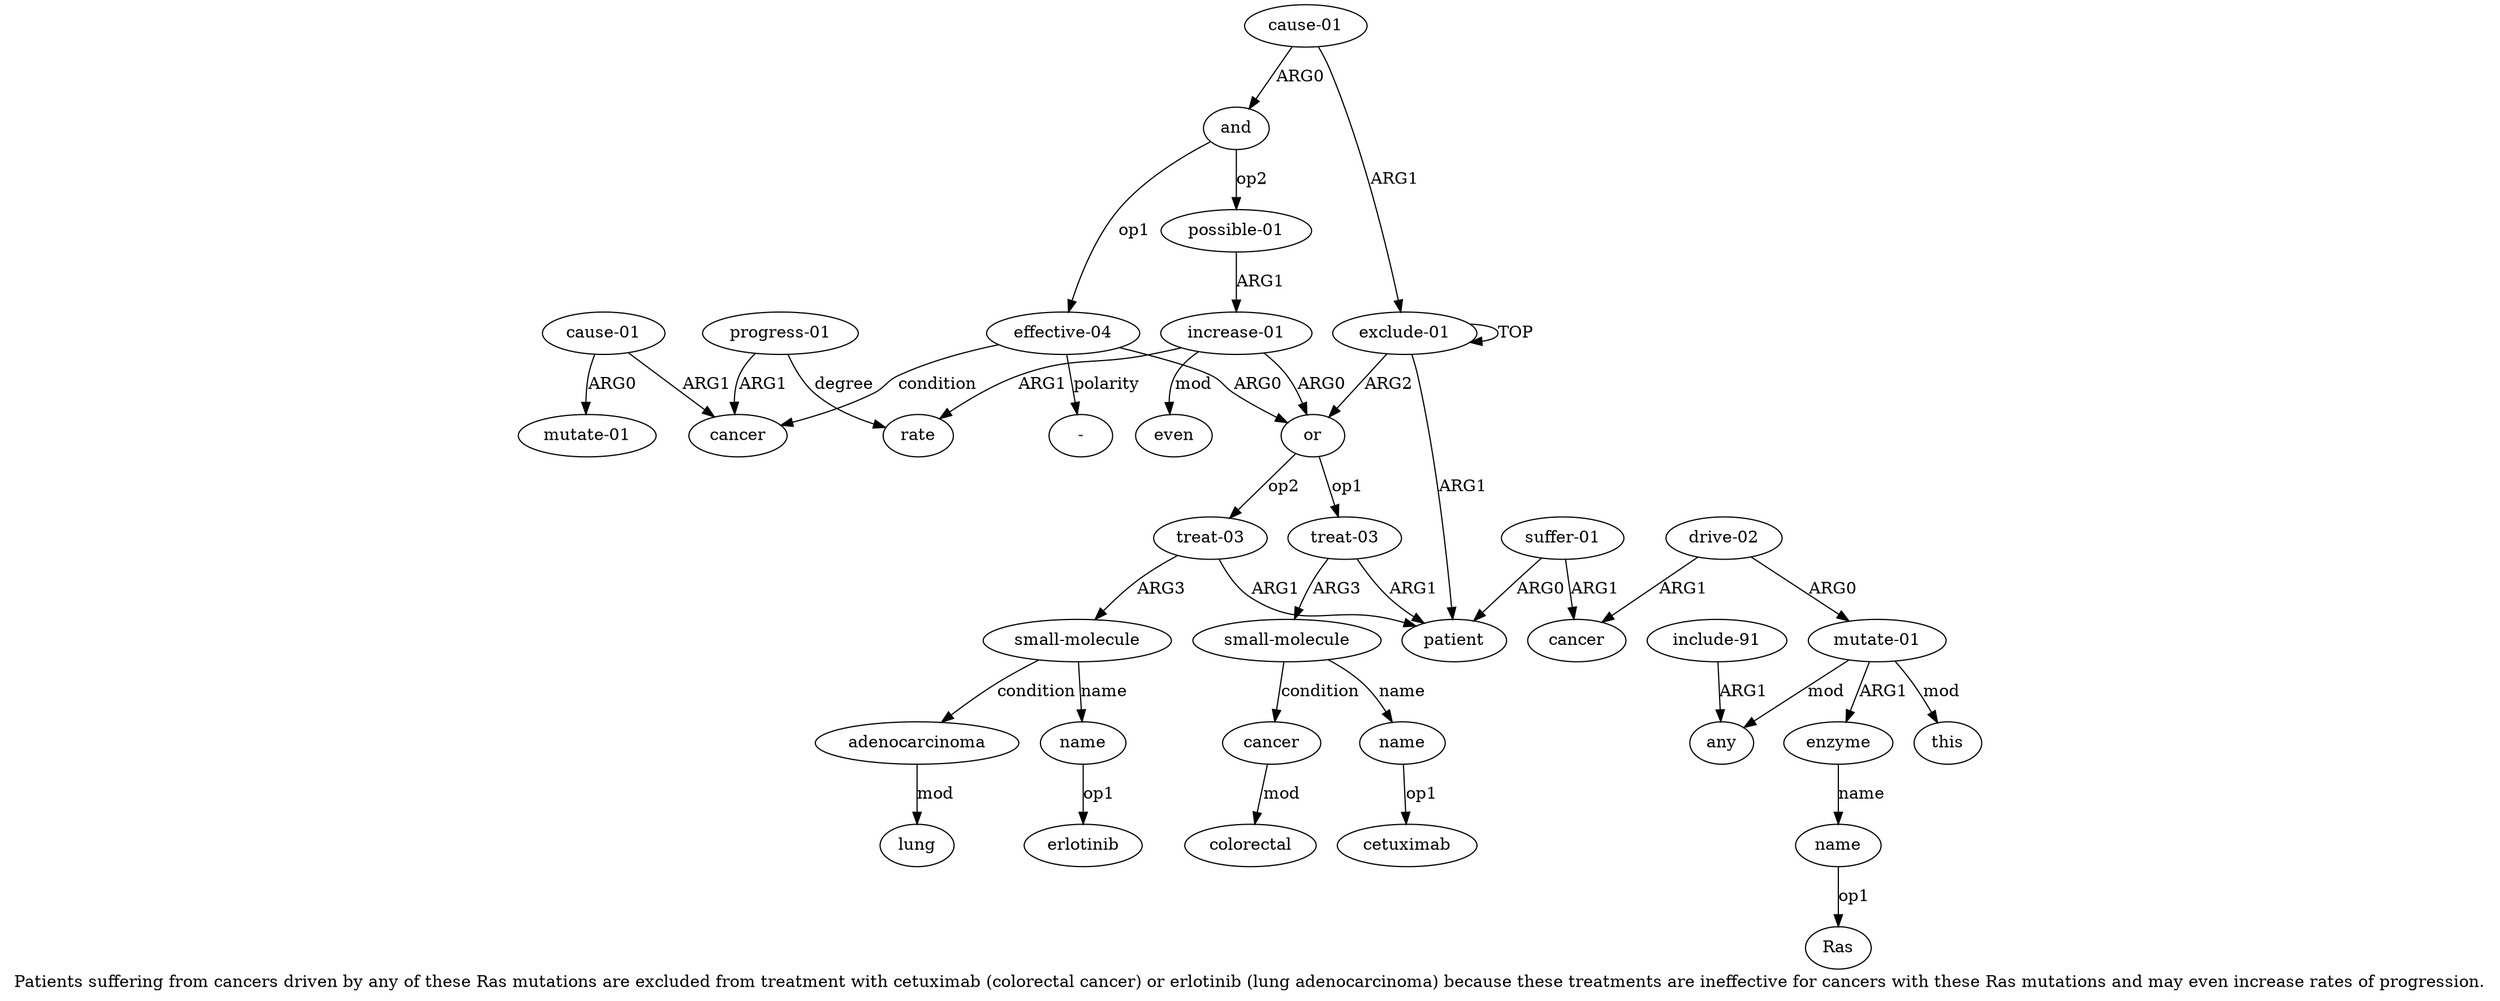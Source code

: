 digraph  {
	graph [label="Patients suffering from cancers driven by any of these Ras mutations are excluded from treatment with cetuximab (colorectal cancer) \
or erlotinib (lung adenocarcinoma) because these treatments are ineffective for cancers with these Ras mutations and may even increase \
rates of progression."];
	node [label="\N"];
	a20	 [color=black,
		gold_ind=20,
		gold_label=adenocarcinoma,
		label=adenocarcinoma,
		test_ind=20,
		test_label=adenocarcinoma];
	a21	 [color=black,
		gold_ind=21,
		gold_label=lung,
		label=lung,
		test_ind=21,
		test_label=lung];
	a20 -> a21 [key=0,
	color=black,
	gold_label=mod,
	label=mod,
	test_label=mod];
a22 [color=black,
	gold_ind=22,
	gold_label="cause-01",
	label="cause-01",
	test_ind=22,
	test_label="cause-01"];
a23 [color=black,
	gold_ind=23,
	gold_label=and,
	label=and,
	test_ind=23,
	test_label=and];
a22 -> a23 [key=0,
color=black,
gold_label=ARG0,
label=ARG0,
test_label=ARG0];
a0 [color=black,
gold_ind=0,
gold_label="exclude-01",
label="exclude-01",
test_ind=0,
test_label="exclude-01"];
a22 -> a0 [key=0,
color=black,
gold_label=ARG1,
label=ARG1,
test_label=ARG1];
a24 [color=black,
gold_ind=24,
gold_label="effective-04",
label="effective-04",
test_ind=24,
test_label="effective-04"];
a23 -> a24 [key=0,
color=black,
gold_label=op1,
label=op1,
test_label=op1];
a28 [color=black,
gold_ind=28,
gold_label="possible-01",
label="possible-01",
test_ind=28,
test_label="possible-01"];
a23 -> a28 [key=0,
color=black,
gold_label=op2,
label=op2,
test_label=op2];
a25 [color=black,
gold_ind=25,
gold_label=cancer,
label=cancer,
test_ind=25,
test_label=cancer];
a24 -> a25 [key=0,
color=black,
gold_label=condition,
label=condition,
test_label=condition];
"a24 -" [color=black,
gold_ind=-1,
gold_label="-",
label="-",
test_ind=-1,
test_label="-"];
a24 -> "a24 -" [key=0,
color=black,
gold_label=polarity,
label=polarity,
test_label=polarity];
a11 [color=black,
gold_ind=11,
gold_label=or,
label=or,
test_ind=11,
test_label=or];
a24 -> a11 [key=0,
color=black,
gold_label=ARG0,
label=ARG0,
test_label=ARG0];
a26 [color=black,
gold_ind=26,
gold_label="cause-01",
label="cause-01",
test_ind=26,
test_label="cause-01"];
a26 -> a25 [key=0,
color=black,
gold_label=ARG1,
label=ARG1,
test_label=ARG1];
a27 [color=black,
gold_ind=27,
gold_label="mutate-01",
label="mutate-01",
test_ind=27,
test_label="mutate-01"];
a26 -> a27 [key=0,
color=black,
gold_label=ARG0,
label=ARG0,
test_label=ARG0];
a29 [color=black,
gold_ind=29,
gold_label="increase-01",
label="increase-01",
test_ind=29,
test_label="increase-01"];
a28 -> a29 [key=0,
color=black,
gold_label=ARG1,
label=ARG1,
test_label=ARG1];
a30 [color=black,
gold_ind=30,
gold_label=rate,
label=rate,
test_ind=30,
test_label=rate];
a29 -> a30 [key=0,
color=black,
gold_label=ARG1,
label=ARG1,
test_label=ARG1];
a32 [color=black,
gold_ind=32,
gold_label=even,
label=even,
test_ind=32,
test_label=even];
a29 -> a32 [key=0,
color=black,
gold_label=mod,
label=mod,
test_label=mod];
a29 -> a11 [key=0,
color=black,
gold_label=ARG0,
label=ARG0,
test_label=ARG0];
a31 [color=black,
gold_ind=31,
gold_label="progress-01",
label="progress-01",
test_ind=31,
test_label="progress-01"];
a31 -> a25 [key=0,
color=black,
gold_label=ARG1,
label=ARG1,
test_label=ARG1];
a31 -> a30 [key=0,
color=black,
gold_label=degree,
label=degree,
test_label=degree];
"a14 cetuximab" [color=black,
gold_ind=-1,
gold_label=cetuximab,
label=cetuximab,
test_ind=-1,
test_label=cetuximab];
"a7 Ras" [color=black,
gold_ind=-1,
gold_label=Ras,
label=Ras,
test_ind=-1,
test_label=Ras];
a15 [color=black,
gold_ind=15,
gold_label=cancer,
label=cancer,
test_ind=15,
test_label=cancer];
a16 [color=black,
gold_ind=16,
gold_label=colorectal,
label=colorectal,
test_ind=16,
test_label=colorectal];
a15 -> a16 [key=0,
color=black,
gold_label=mod,
label=mod,
test_label=mod];
a14 [color=black,
gold_ind=14,
gold_label=name,
label=name,
test_ind=14,
test_label=name];
a14 -> "a14 cetuximab" [key=0,
color=black,
gold_label=op1,
label=op1,
test_label=op1];
a17 [color=black,
gold_ind=17,
gold_label="treat-03",
label="treat-03",
test_ind=17,
test_label="treat-03"];
a18 [color=black,
gold_ind=18,
gold_label="small-molecule",
label="small-molecule",
test_ind=18,
test_label="small-molecule"];
a17 -> a18 [key=0,
color=black,
gold_label=ARG3,
label=ARG3,
test_label=ARG3];
a1 [color=black,
gold_ind=1,
gold_label=patient,
label=patient,
test_ind=1,
test_label=patient];
a17 -> a1 [key=0,
color=black,
gold_label=ARG1,
label=ARG1,
test_label=ARG1];
a11 -> a17 [key=0,
color=black,
gold_label=op2,
label=op2,
test_label=op2];
a12 [color=black,
gold_ind=12,
gold_label="treat-03",
label="treat-03",
test_ind=12,
test_label="treat-03"];
a11 -> a12 [key=0,
color=black,
gold_label=op1,
label=op1,
test_label=op1];
a10 [color=black,
gold_ind=10,
gold_label=this,
label=this,
test_ind=10,
test_label=this];
a13 [color=black,
gold_ind=13,
gold_label="small-molecule",
label="small-molecule",
test_ind=13,
test_label="small-molecule"];
a13 -> a15 [key=0,
color=black,
gold_label=condition,
label=condition,
test_label=condition];
a13 -> a14 [key=0,
color=black,
gold_label=name,
label=name,
test_label=name];
a12 -> a13 [key=0,
color=black,
gold_label=ARG3,
label=ARG3,
test_label=ARG3];
a12 -> a1 [key=0,
color=black,
gold_label=ARG1,
label=ARG1,
test_label=ARG1];
a19 [color=black,
gold_ind=19,
gold_label=name,
label=name,
test_ind=19,
test_label=name];
"a19 erlotinib" [color=black,
gold_ind=-1,
gold_label=erlotinib,
label=erlotinib,
test_ind=-1,
test_label=erlotinib];
a19 -> "a19 erlotinib" [key=0,
color=black,
gold_label=op1,
label=op1,
test_label=op1];
a18 -> a20 [key=0,
color=black,
gold_label=condition,
label=condition,
test_label=condition];
a18 -> a19 [key=0,
color=black,
gold_label=name,
label=name,
test_label=name];
a0 -> a11 [key=0,
color=black,
gold_label=ARG2,
label=ARG2,
test_label=ARG2];
a0 -> a1 [key=0,
color=black,
gold_label=ARG1,
label=ARG1,
test_label=ARG1];
a0 -> a0 [key=0,
color=black,
gold_label=TOP,
label=TOP,
test_label=TOP];
a3 [color=black,
gold_ind=3,
gold_label=cancer,
label=cancer,
test_ind=3,
test_label=cancer];
a2 [color=black,
gold_ind=2,
gold_label="suffer-01",
label="suffer-01",
test_ind=2,
test_label="suffer-01"];
a2 -> a1 [key=0,
color=black,
gold_label=ARG0,
label=ARG0,
test_label=ARG0];
a2 -> a3 [key=0,
color=black,
gold_label=ARG1,
label=ARG1,
test_label=ARG1];
a5 [color=black,
gold_ind=5,
gold_label="mutate-01",
label="mutate-01",
test_ind=5,
test_label="mutate-01"];
a5 -> a10 [key=0,
color=black,
gold_label=mod,
label=mod,
test_label=mod];
a6 [color=black,
gold_ind=6,
gold_label=enzyme,
label=enzyme,
test_ind=6,
test_label=enzyme];
a5 -> a6 [key=0,
color=black,
gold_label=ARG1,
label=ARG1,
test_label=ARG1];
a8 [color=black,
gold_ind=8,
gold_label=any,
label=any,
test_ind=8,
test_label=any];
a5 -> a8 [key=0,
color=black,
gold_label=mod,
label=mod,
test_label=mod];
a4 [color=black,
gold_ind=4,
gold_label="drive-02",
label="drive-02",
test_ind=4,
test_label="drive-02"];
a4 -> a3 [key=0,
color=black,
gold_label=ARG1,
label=ARG1,
test_label=ARG1];
a4 -> a5 [key=0,
color=black,
gold_label=ARG0,
label=ARG0,
test_label=ARG0];
a7 [color=black,
gold_ind=7,
gold_label=name,
label=name,
test_ind=7,
test_label=name];
a7 -> "a7 Ras" [key=0,
color=black,
gold_label=op1,
label=op1,
test_label=op1];
a6 -> a7 [key=0,
color=black,
gold_label=name,
label=name,
test_label=name];
a9 [color=black,
gold_ind=9,
gold_label="include-91",
label="include-91",
test_ind=9,
test_label="include-91"];
a9 -> a8 [key=0,
color=black,
gold_label=ARG1,
label=ARG1,
test_label=ARG1];
}
